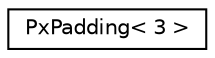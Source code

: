 digraph "Graphical Class Hierarchy"
{
  edge [fontname="Helvetica",fontsize="10",labelfontname="Helvetica",labelfontsize="10"];
  node [fontname="Helvetica",fontsize="10",shape=record];
  rankdir="LR";
  Node0 [label="PxPadding\< 3 \>",height=0.2,width=0.4,color="black", fillcolor="white", style="filled",URL="$structPxPadding.html"];
}
